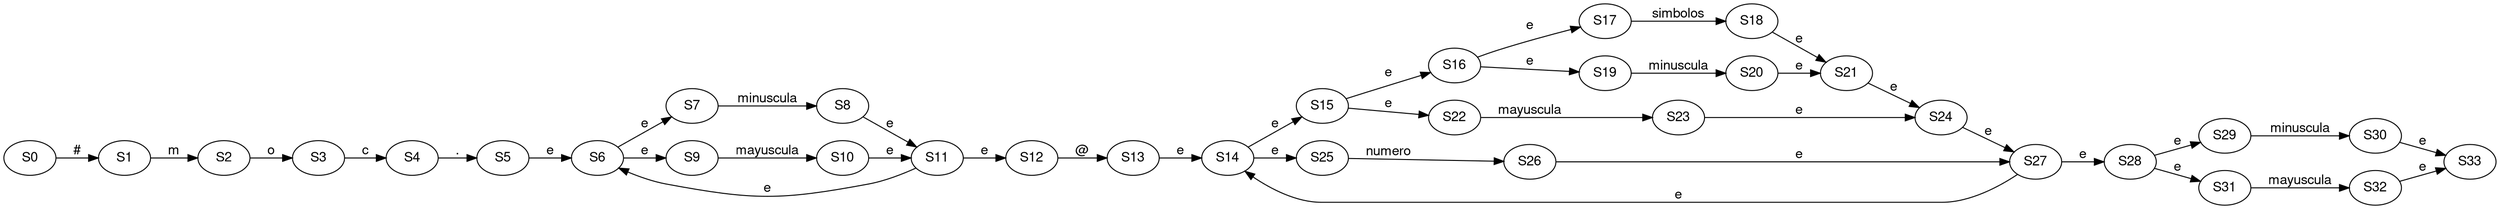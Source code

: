 digraph AFND {
fontname="Helvetica,Arial,sans-serif";
node [fontname="Helvetica,Arial,sans-serif"]
edge [fontname="Helvetica,Arial,sans-serif"]
rankdir=LR;
S0 -> S1
[label = "#" ];
S1 -> S2
[label = "m" ];
S2 -> S3
[label = "o" ];
S3 -> S4
[label = "c" ];
S4 -> S5
[label = "." ];
S5 -> S6
[label = "e"];
S6 -> S7
[label = "e"];
S7 -> S8
[label = minuscula ];
S6 -> S9
[label = "e"];
S9 -> S10
[label = mayuscula ];
S8 -> S11
[label = "e"];
S10 -> S11
[label = "e"];
S11 -> S6
[label = "e"];
S11 -> S12
[label = "e"];
S12 -> S13
[label = "@" ];
S13 -> S14
[label = "e"];
S14 -> S15
[label = "e"];
S15 -> S16
[label = "e"];
S16 -> S17
[label = "e"];
S17 -> S18
[label = simbolos ];
S16 -> S19
[label = "e"];
S19 -> S20
[label = minuscula ];
S18 -> S21
[label = "e"];
S20 -> S21
[label = "e"];
S15 -> S22
[label = "e"];
S22 -> S23
[label = mayuscula ];
S21 -> S24
[label = "e"];
S23 -> S24
[label = "e"];
S14 -> S25
[label = "e"];
S25 -> S26
[label = numero ];
S24 -> S27
[label = "e"];
S26 -> S27
[label = "e"];
S27 -> S14
[label = "e"];
S27 -> S28
[label = "e"];
S28 -> S29
[label = "e"];
S29 -> S30
[label = minuscula ];
S28 -> S31
[label = "e"];
S31 -> S32
[label = mayuscula ];
S30 -> S33
[label = "e"];
S32 -> S33
[label = "e"];
}